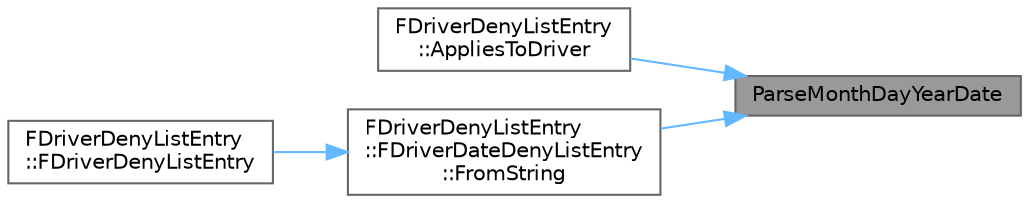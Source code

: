 digraph "ParseMonthDayYearDate"
{
 // INTERACTIVE_SVG=YES
 // LATEX_PDF_SIZE
  bgcolor="transparent";
  edge [fontname=Helvetica,fontsize=10,labelfontname=Helvetica,labelfontsize=10];
  node [fontname=Helvetica,fontsize=10,shape=box,height=0.2,width=0.4];
  rankdir="RL";
  Node1 [id="Node000001",label="ParseMonthDayYearDate",height=0.2,width=0.4,color="gray40", fillcolor="grey60", style="filled", fontcolor="black",tooltip=" "];
  Node1 -> Node2 [id="edge1_Node000001_Node000002",dir="back",color="steelblue1",style="solid",tooltip=" "];
  Node2 [id="Node000002",label="FDriverDenyListEntry\l::AppliesToDriver",height=0.2,width=0.4,color="grey40", fillcolor="white", style="filled",URL="$d4/d77/structFDriverDenyListEntry.html#a7d350d7ec407c064bd7d8745baf33597",tooltip=" "];
  Node1 -> Node3 [id="edge2_Node000001_Node000003",dir="back",color="steelblue1",style="solid",tooltip=" "];
  Node3 [id="Node000003",label="FDriverDenyListEntry\l::FDriverDateDenyListEntry\l::FromString",height=0.2,width=0.4,color="grey40", fillcolor="white", style="filled",URL="$d5/d59/structFDriverDenyListEntry_1_1FDriverDateDenyListEntry.html#a0ed0a817194cd40c3a1436932fa77d61",tooltip=" "];
  Node3 -> Node4 [id="edge3_Node000003_Node000004",dir="back",color="steelblue1",style="solid",tooltip=" "];
  Node4 [id="Node000004",label="FDriverDenyListEntry\l::FDriverDenyListEntry",height=0.2,width=0.4,color="grey40", fillcolor="white", style="filled",URL="$d4/d77/structFDriverDenyListEntry.html#a8f7fc527fb989e7f2ec104d9ae8fcbd1",tooltip=" "];
}
